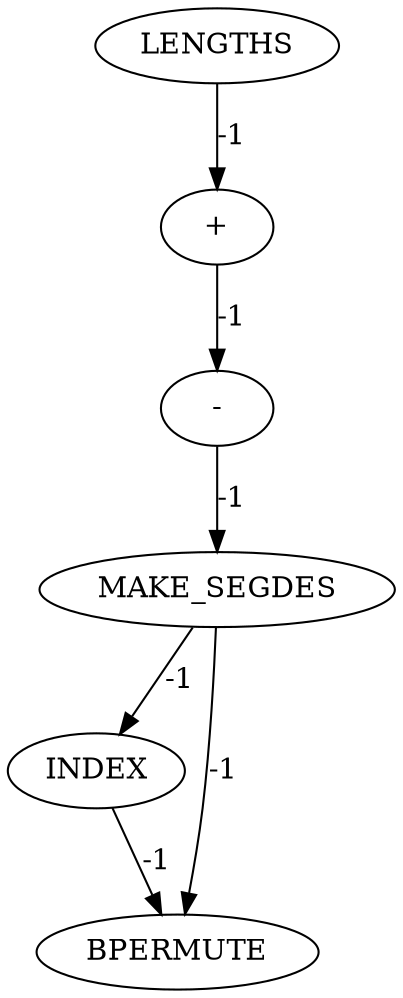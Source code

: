 digraph {
	cg_A_INST_15059 [label=LENGTHS cost=0]
	cg_A_INST_15065 [label=MAKE_SEGDES cost=0]
	cg_A_INST_2976 [label="+" cost=0]
	cg_A_INST_15070 [label=INDEX cost=0]
	cg_A_INST_15078 [label=BPERMUTE cost=0]
	cg_A_INST_15064 [label="-" cost=0]
	cg_A_INST_15059 -> cg_A_INST_2976 [label=-1 cost=-1]
	cg_A_INST_15065 -> cg_A_INST_15070 [label=-1 cost=-1]
	cg_A_INST_15065 -> cg_A_INST_15078 [label=-1 cost=-1]
	cg_A_INST_2976 -> cg_A_INST_15064 [label=-1 cost=-1]
	cg_A_INST_15070 -> cg_A_INST_15078 [label=-1 cost=-1]
	cg_A_INST_15064 -> cg_A_INST_15065 [label=-1 cost=-1]
}
